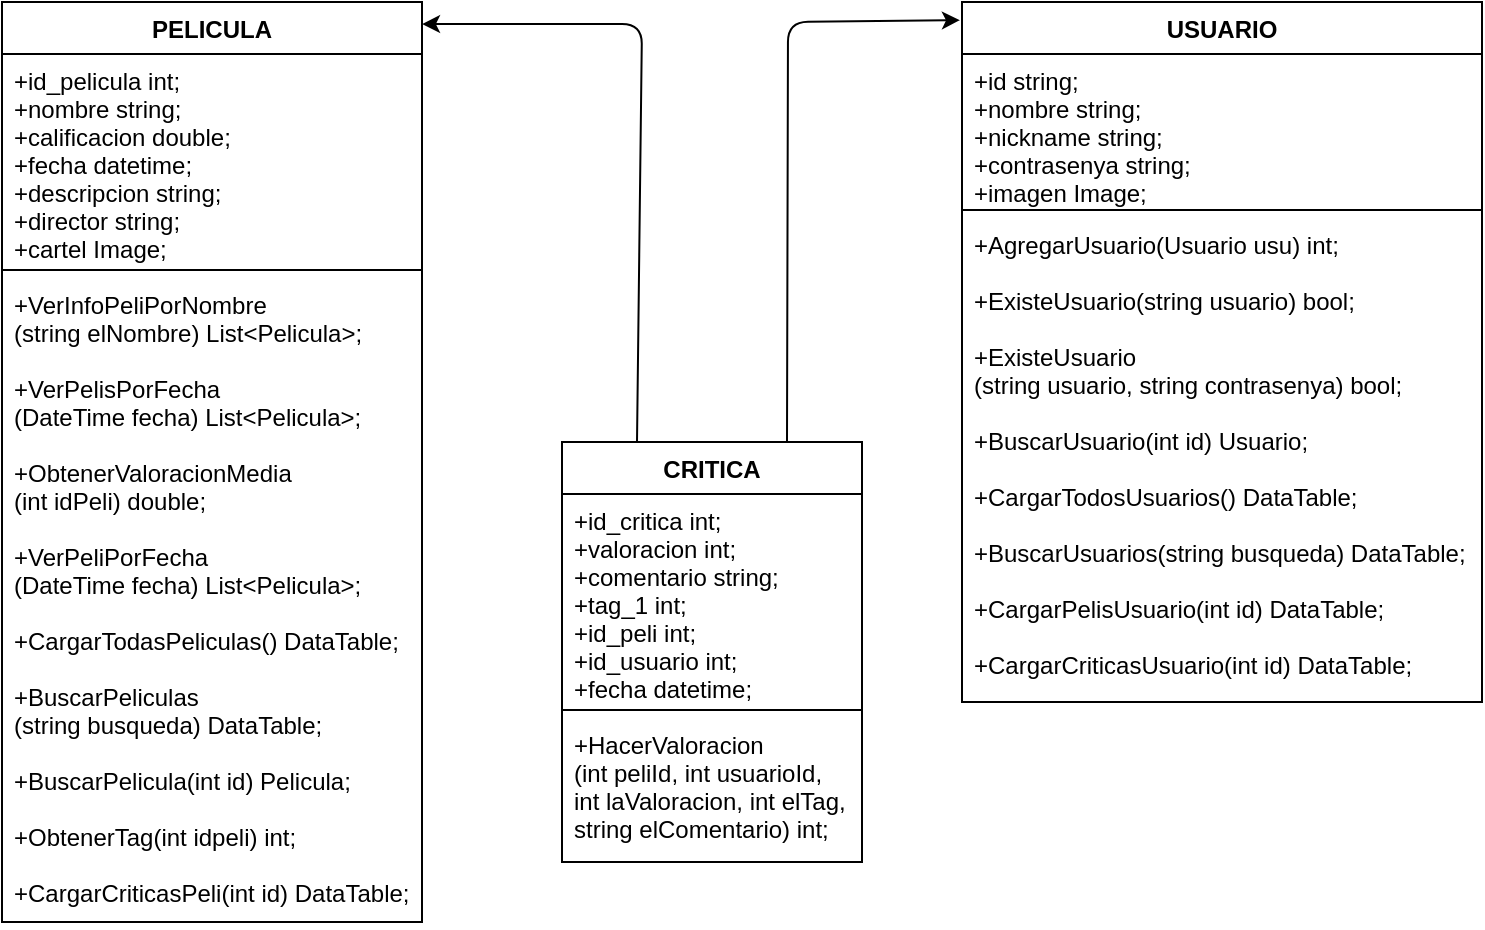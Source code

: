 <mxfile version="10.6.7" type="device"><diagram id="K1LMSdjFnvIuVTQch9NV" name="Página-1"><mxGraphModel dx="1314" dy="567" grid="1" gridSize="10" guides="1" tooltips="1" connect="1" arrows="1" fold="1" page="1" pageScale="1" pageWidth="827" pageHeight="1169" math="0" shadow="0"><root><mxCell id="0"/><mxCell id="1" parent="0"/><mxCell id="xj0CICh2uKpI9TyzL8GF-185" value="CRITICA" style="swimlane;fontStyle=1;align=center;verticalAlign=top;childLayout=stackLayout;horizontal=1;startSize=26;horizontalStack=0;resizeParent=1;resizeParentMax=0;resizeLast=0;collapsible=1;marginBottom=0;" parent="1" vertex="1"><mxGeometry x="320" y="260" width="150" height="210" as="geometry"/></mxCell><mxCell id="xj0CICh2uKpI9TyzL8GF-186" value="+id_critica int;&#10;+valoracion int;&#10;+comentario string;&#10;+tag_1 int;&#10;+id_peli int;&#10;+id_usuario int;&#10;+fecha datetime;&#10;" style="text;strokeColor=none;fillColor=none;align=left;verticalAlign=top;spacingLeft=4;spacingRight=4;overflow=hidden;rotatable=0;points=[[0,0.5],[1,0.5]];portConstraint=eastwest;" parent="xj0CICh2uKpI9TyzL8GF-185" vertex="1"><mxGeometry y="26" width="150" height="104" as="geometry"/></mxCell><mxCell id="xj0CICh2uKpI9TyzL8GF-187" value="" style="line;strokeWidth=1;fillColor=none;align=left;verticalAlign=middle;spacingTop=-1;spacingLeft=3;spacingRight=3;rotatable=0;labelPosition=right;points=[];portConstraint=eastwest;" parent="xj0CICh2uKpI9TyzL8GF-185" vertex="1"><mxGeometry y="130" width="150" height="8" as="geometry"/></mxCell><mxCell id="xj0CICh2uKpI9TyzL8GF-188" value="+HacerValoracion&#10;(int peliId, int usuarioId,&#10;int laValoracion, int elTag,&#10;string elComentario) int;" style="text;strokeColor=none;fillColor=none;align=left;verticalAlign=top;spacingLeft=4;spacingRight=4;overflow=hidden;rotatable=0;points=[[0,0.5],[1,0.5]];portConstraint=eastwest;" parent="xj0CICh2uKpI9TyzL8GF-185" vertex="1"><mxGeometry y="138" width="150" height="72" as="geometry"/></mxCell><mxCell id="xj0CICh2uKpI9TyzL8GF-189" value="PELICULA" style="swimlane;fontStyle=1;align=center;verticalAlign=top;childLayout=stackLayout;horizontal=1;startSize=26;horizontalStack=0;resizeParent=1;resizeParentMax=0;resizeLast=0;collapsible=1;marginBottom=0;" parent="1" vertex="1"><mxGeometry x="40" y="40" width="210" height="460" as="geometry"/></mxCell><mxCell id="xj0CICh2uKpI9TyzL8GF-190" value="+id_pelicula int;&#10;+nombre string;&#10;+calificacion double;&#10;+fecha datetime;&#10;+descripcion string;&#10;+director string;&#10;+cartel Image;" style="text;strokeColor=none;fillColor=none;align=left;verticalAlign=top;spacingLeft=4;spacingRight=4;overflow=hidden;rotatable=0;points=[[0,0.5],[1,0.5]];portConstraint=eastwest;" parent="xj0CICh2uKpI9TyzL8GF-189" vertex="1"><mxGeometry y="26" width="210" height="104" as="geometry"/></mxCell><mxCell id="xj0CICh2uKpI9TyzL8GF-191" value="" style="line;strokeWidth=1;fillColor=none;align=left;verticalAlign=middle;spacingTop=-1;spacingLeft=3;spacingRight=3;rotatable=0;labelPosition=right;points=[];portConstraint=eastwest;" parent="xj0CICh2uKpI9TyzL8GF-189" vertex="1"><mxGeometry y="130" width="210" height="8" as="geometry"/></mxCell><mxCell id="xj0CICh2uKpI9TyzL8GF-192" value="+VerInfoPeliPorNombre&#10;(string elNombre) List&lt;Pelicula&gt;;&#10;&#10;+VerPelisPorFecha&#10;(DateTime fecha) List&lt;Pelicula&gt;;&#10;&#10;+ObtenerValoracionMedia&#10;(int idPeli) double;&#10;&#10;+VerPeliPorFecha&#10;(DateTime fecha) List&lt;Pelicula&gt;;&#10;&#10;+CargarTodasPeliculas() DataTable;&#10;&#10;+BuscarPeliculas&#10;(string busqueda) DataTable;&#10;&#10;+BuscarPelicula(int id) Pelicula;&#10;&#10;+ObtenerTag(int idpeli) int;&#10;&#10;+CargarCriticasPeli(int id) DataTable;&#10;" style="text;strokeColor=none;fillColor=none;align=left;verticalAlign=top;spacingLeft=4;spacingRight=4;overflow=hidden;rotatable=0;points=[[0,0.5],[1,0.5]];portConstraint=eastwest;" parent="xj0CICh2uKpI9TyzL8GF-189" vertex="1"><mxGeometry y="138" width="210" height="322" as="geometry"/></mxCell><mxCell id="xj0CICh2uKpI9TyzL8GF-193" value="USUARIO" style="swimlane;fontStyle=1;align=center;verticalAlign=top;childLayout=stackLayout;horizontal=1;startSize=26;horizontalStack=0;resizeParent=1;resizeParentMax=0;resizeLast=0;collapsible=1;marginBottom=0;" parent="1" vertex="1"><mxGeometry x="520" y="40" width="260" height="350" as="geometry"/></mxCell><mxCell id="xj0CICh2uKpI9TyzL8GF-194" value="+id string;&#10;+nombre string;&#10;+nickname string;&#10;+contrasenya string;&#10;+imagen Image;&#10;" style="text;strokeColor=none;fillColor=none;align=left;verticalAlign=top;spacingLeft=4;spacingRight=4;overflow=hidden;rotatable=0;points=[[0,0.5],[1,0.5]];portConstraint=eastwest;" parent="xj0CICh2uKpI9TyzL8GF-193" vertex="1"><mxGeometry y="26" width="260" height="74" as="geometry"/></mxCell><mxCell id="xj0CICh2uKpI9TyzL8GF-195" value="" style="line;strokeWidth=1;fillColor=none;align=left;verticalAlign=middle;spacingTop=-1;spacingLeft=3;spacingRight=3;rotatable=0;labelPosition=right;points=[];portConstraint=eastwest;" parent="xj0CICh2uKpI9TyzL8GF-193" vertex="1"><mxGeometry y="100" width="260" height="8" as="geometry"/></mxCell><mxCell id="xj0CICh2uKpI9TyzL8GF-196" value="+AgregarUsuario(Usuario usu) int;&#10;&#10;+ExisteUsuario(string usuario) bool;&#10;&#10;+ExisteUsuario&#10;(string usuario, string contrasenya) bool;&#10;&#10;+BuscarUsuario(int id) Usuario;&#10;&#10;+CargarTodosUsuarios() DataTable;&#10;&#10;+BuscarUsuarios(string busqueda) DataTable;&#10;&#10;+CargarPelisUsuario(int id) DataTable;&#10;&#10;+CargarCriticasUsuario(int id) DataTable;&#10;" style="text;strokeColor=none;fillColor=none;align=left;verticalAlign=top;spacingLeft=4;spacingRight=4;overflow=hidden;rotatable=0;points=[[0,0.5],[1,0.5]];portConstraint=eastwest;" parent="xj0CICh2uKpI9TyzL8GF-193" vertex="1"><mxGeometry y="108" width="260" height="242" as="geometry"/></mxCell><mxCell id="Viphhp-cgbe_6KTV4PtS-1" value="" style="endArrow=classic;html=1;exitX=0.75;exitY=0;exitDx=0;exitDy=0;entryX=-0.004;entryY=0.026;entryDx=0;entryDy=0;entryPerimeter=0;" edge="1" parent="1" source="xj0CICh2uKpI9TyzL8GF-185" target="xj0CICh2uKpI9TyzL8GF-193"><mxGeometry width="50" height="50" relative="1" as="geometry"><mxPoint x="380" y="220" as="sourcePoint"/><mxPoint x="430" y="170" as="targetPoint"/><Array as="points"><mxPoint x="433" y="50"/></Array></mxGeometry></mxCell><mxCell id="Viphhp-cgbe_6KTV4PtS-2" value="" style="endArrow=classic;html=1;exitX=0.25;exitY=0;exitDx=0;exitDy=0;entryX=1;entryY=0.024;entryDx=0;entryDy=0;entryPerimeter=0;" edge="1" parent="1" source="xj0CICh2uKpI9TyzL8GF-185" target="xj0CICh2uKpI9TyzL8GF-189"><mxGeometry width="50" height="50" relative="1" as="geometry"><mxPoint x="370" y="170" as="sourcePoint"/><mxPoint x="420" y="120" as="targetPoint"/><Array as="points"><mxPoint x="360" y="51"/></Array></mxGeometry></mxCell></root></mxGraphModel></diagram></mxfile>